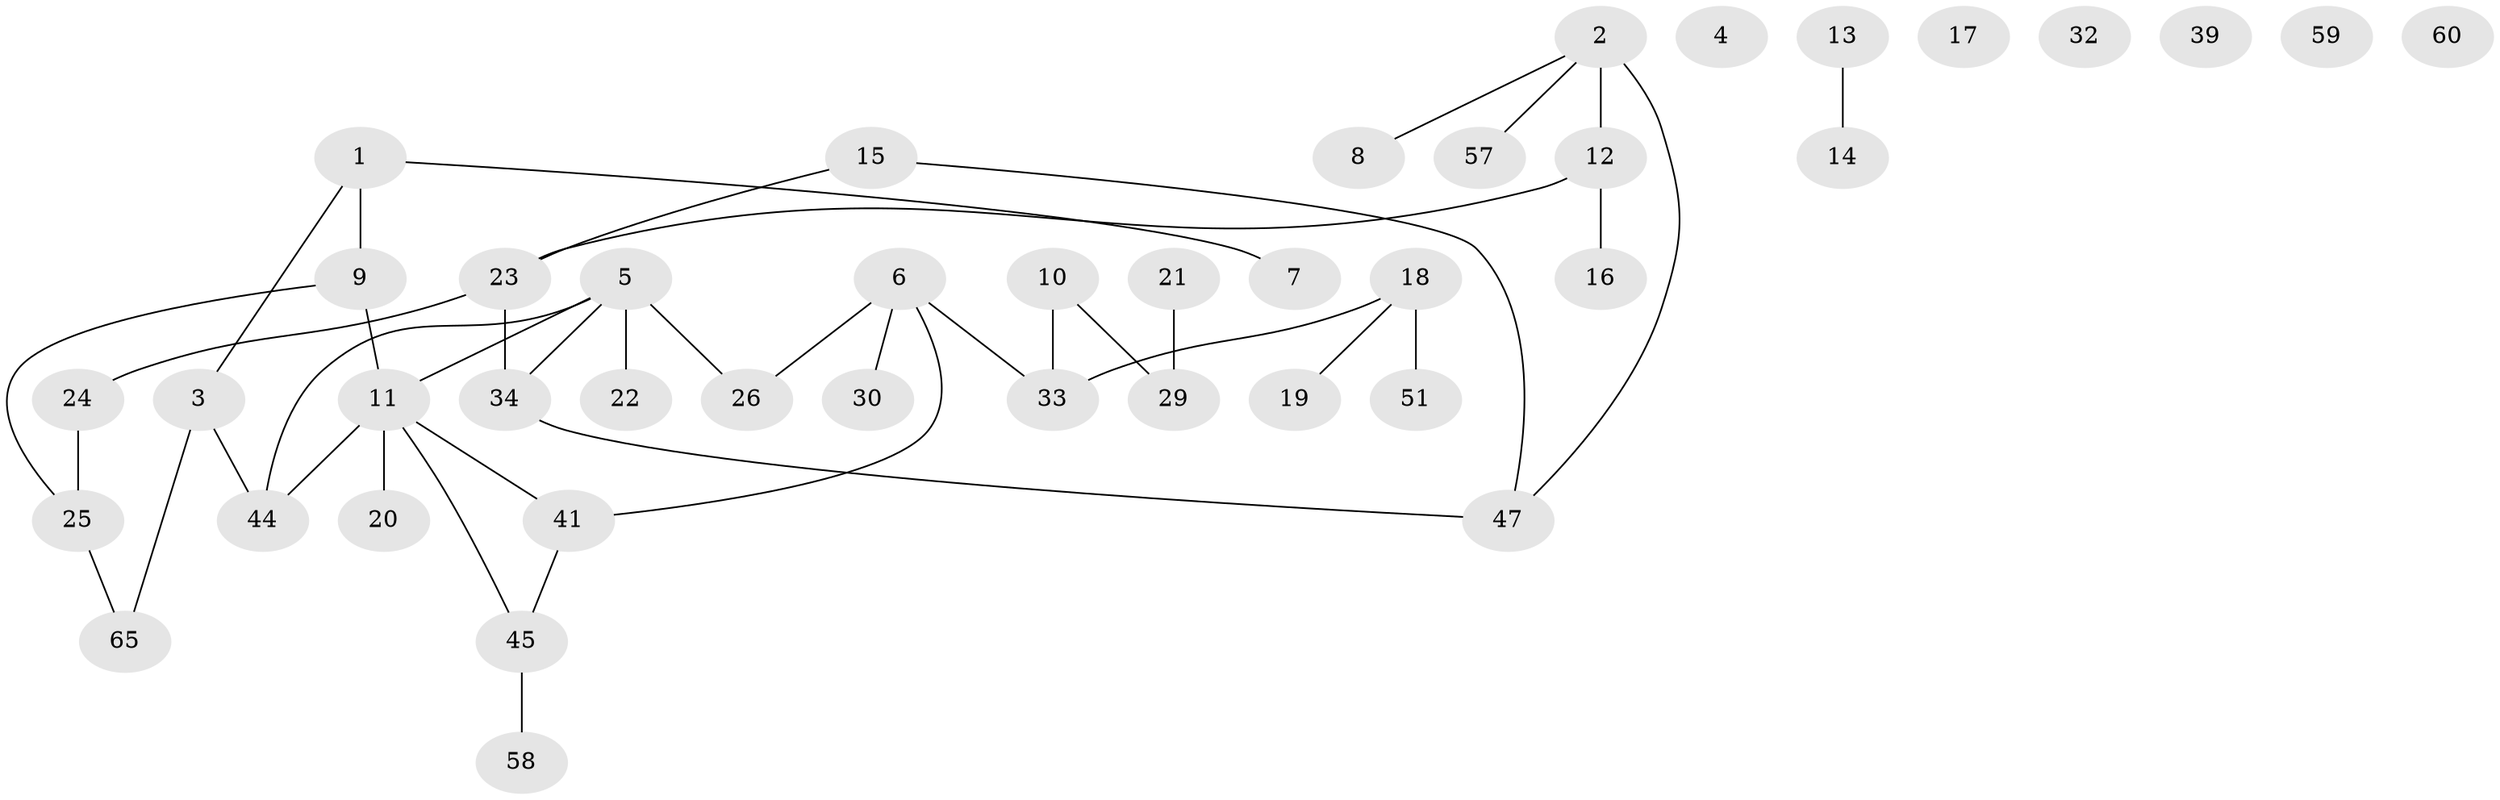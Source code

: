 // Generated by graph-tools (version 1.1) at 2025/23/03/03/25 07:23:24]
// undirected, 42 vertices, 42 edges
graph export_dot {
graph [start="1"]
  node [color=gray90,style=filled];
  1 [super="+37"];
  2 [super="+63"];
  3 [super="+35"];
  4 [super="+43"];
  5 [super="+52"];
  6 [super="+61"];
  7;
  8;
  9 [super="+66"];
  10;
  11 [super="+40"];
  12 [super="+54"];
  13 [super="+56"];
  14 [super="+62"];
  15 [super="+64"];
  16 [super="+36"];
  17;
  18 [super="+31"];
  19;
  20;
  21 [super="+49"];
  22;
  23 [super="+27"];
  24;
  25 [super="+38"];
  26 [super="+28"];
  29 [super="+55"];
  30;
  32;
  33 [super="+48"];
  34 [super="+42"];
  39 [super="+50"];
  41;
  44 [super="+53"];
  45 [super="+46"];
  47;
  51;
  57;
  58;
  59;
  60;
  65;
  1 -- 7;
  1 -- 3;
  1 -- 9;
  2 -- 8;
  2 -- 57;
  2 -- 12 [weight=3];
  2 -- 47;
  3 -- 65;
  3 -- 44;
  5 -- 11;
  5 -- 22;
  5 -- 34;
  5 -- 26;
  5 -- 44;
  6 -- 41;
  6 -- 30;
  6 -- 33;
  6 -- 26;
  9 -- 11;
  9 -- 25;
  10 -- 29;
  10 -- 33;
  11 -- 41;
  11 -- 45;
  11 -- 20;
  11 -- 44;
  12 -- 16;
  12 -- 23;
  13 -- 14;
  15 -- 23;
  15 -- 47;
  18 -- 19;
  18 -- 51;
  18 -- 33;
  21 -- 29;
  23 -- 24;
  23 -- 34;
  24 -- 25;
  25 -- 65;
  34 -- 47;
  41 -- 45;
  45 -- 58;
}
